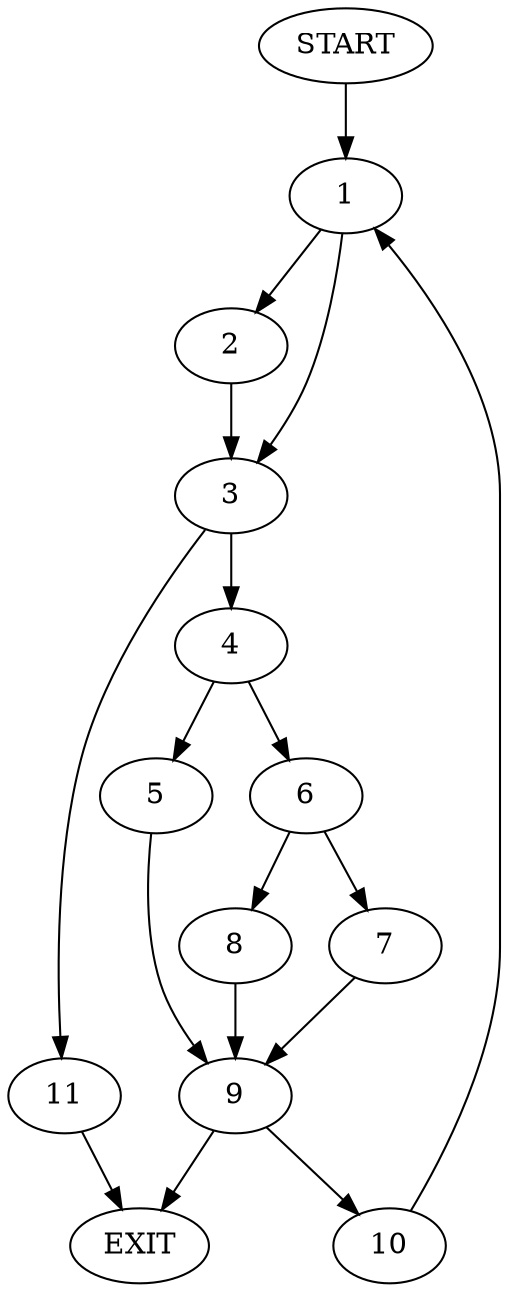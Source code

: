 digraph { 
0 [label="START"];
1;
2;
3;
4;
5;
6;
7;
8;
9;
10;
11;
12[label="EXIT"];
0 -> 1;
1 -> 3;
1 -> 2;
2 -> 3;
3 -> 4;
3 -> 11;
4 -> 5;
4 -> 6;
5 -> 9;
6 -> 7;
6 -> 8;
7 -> 9;
8 -> 9;
9 -> 12;
9 -> 10;
10 -> 1;
11 -> 12;
}
